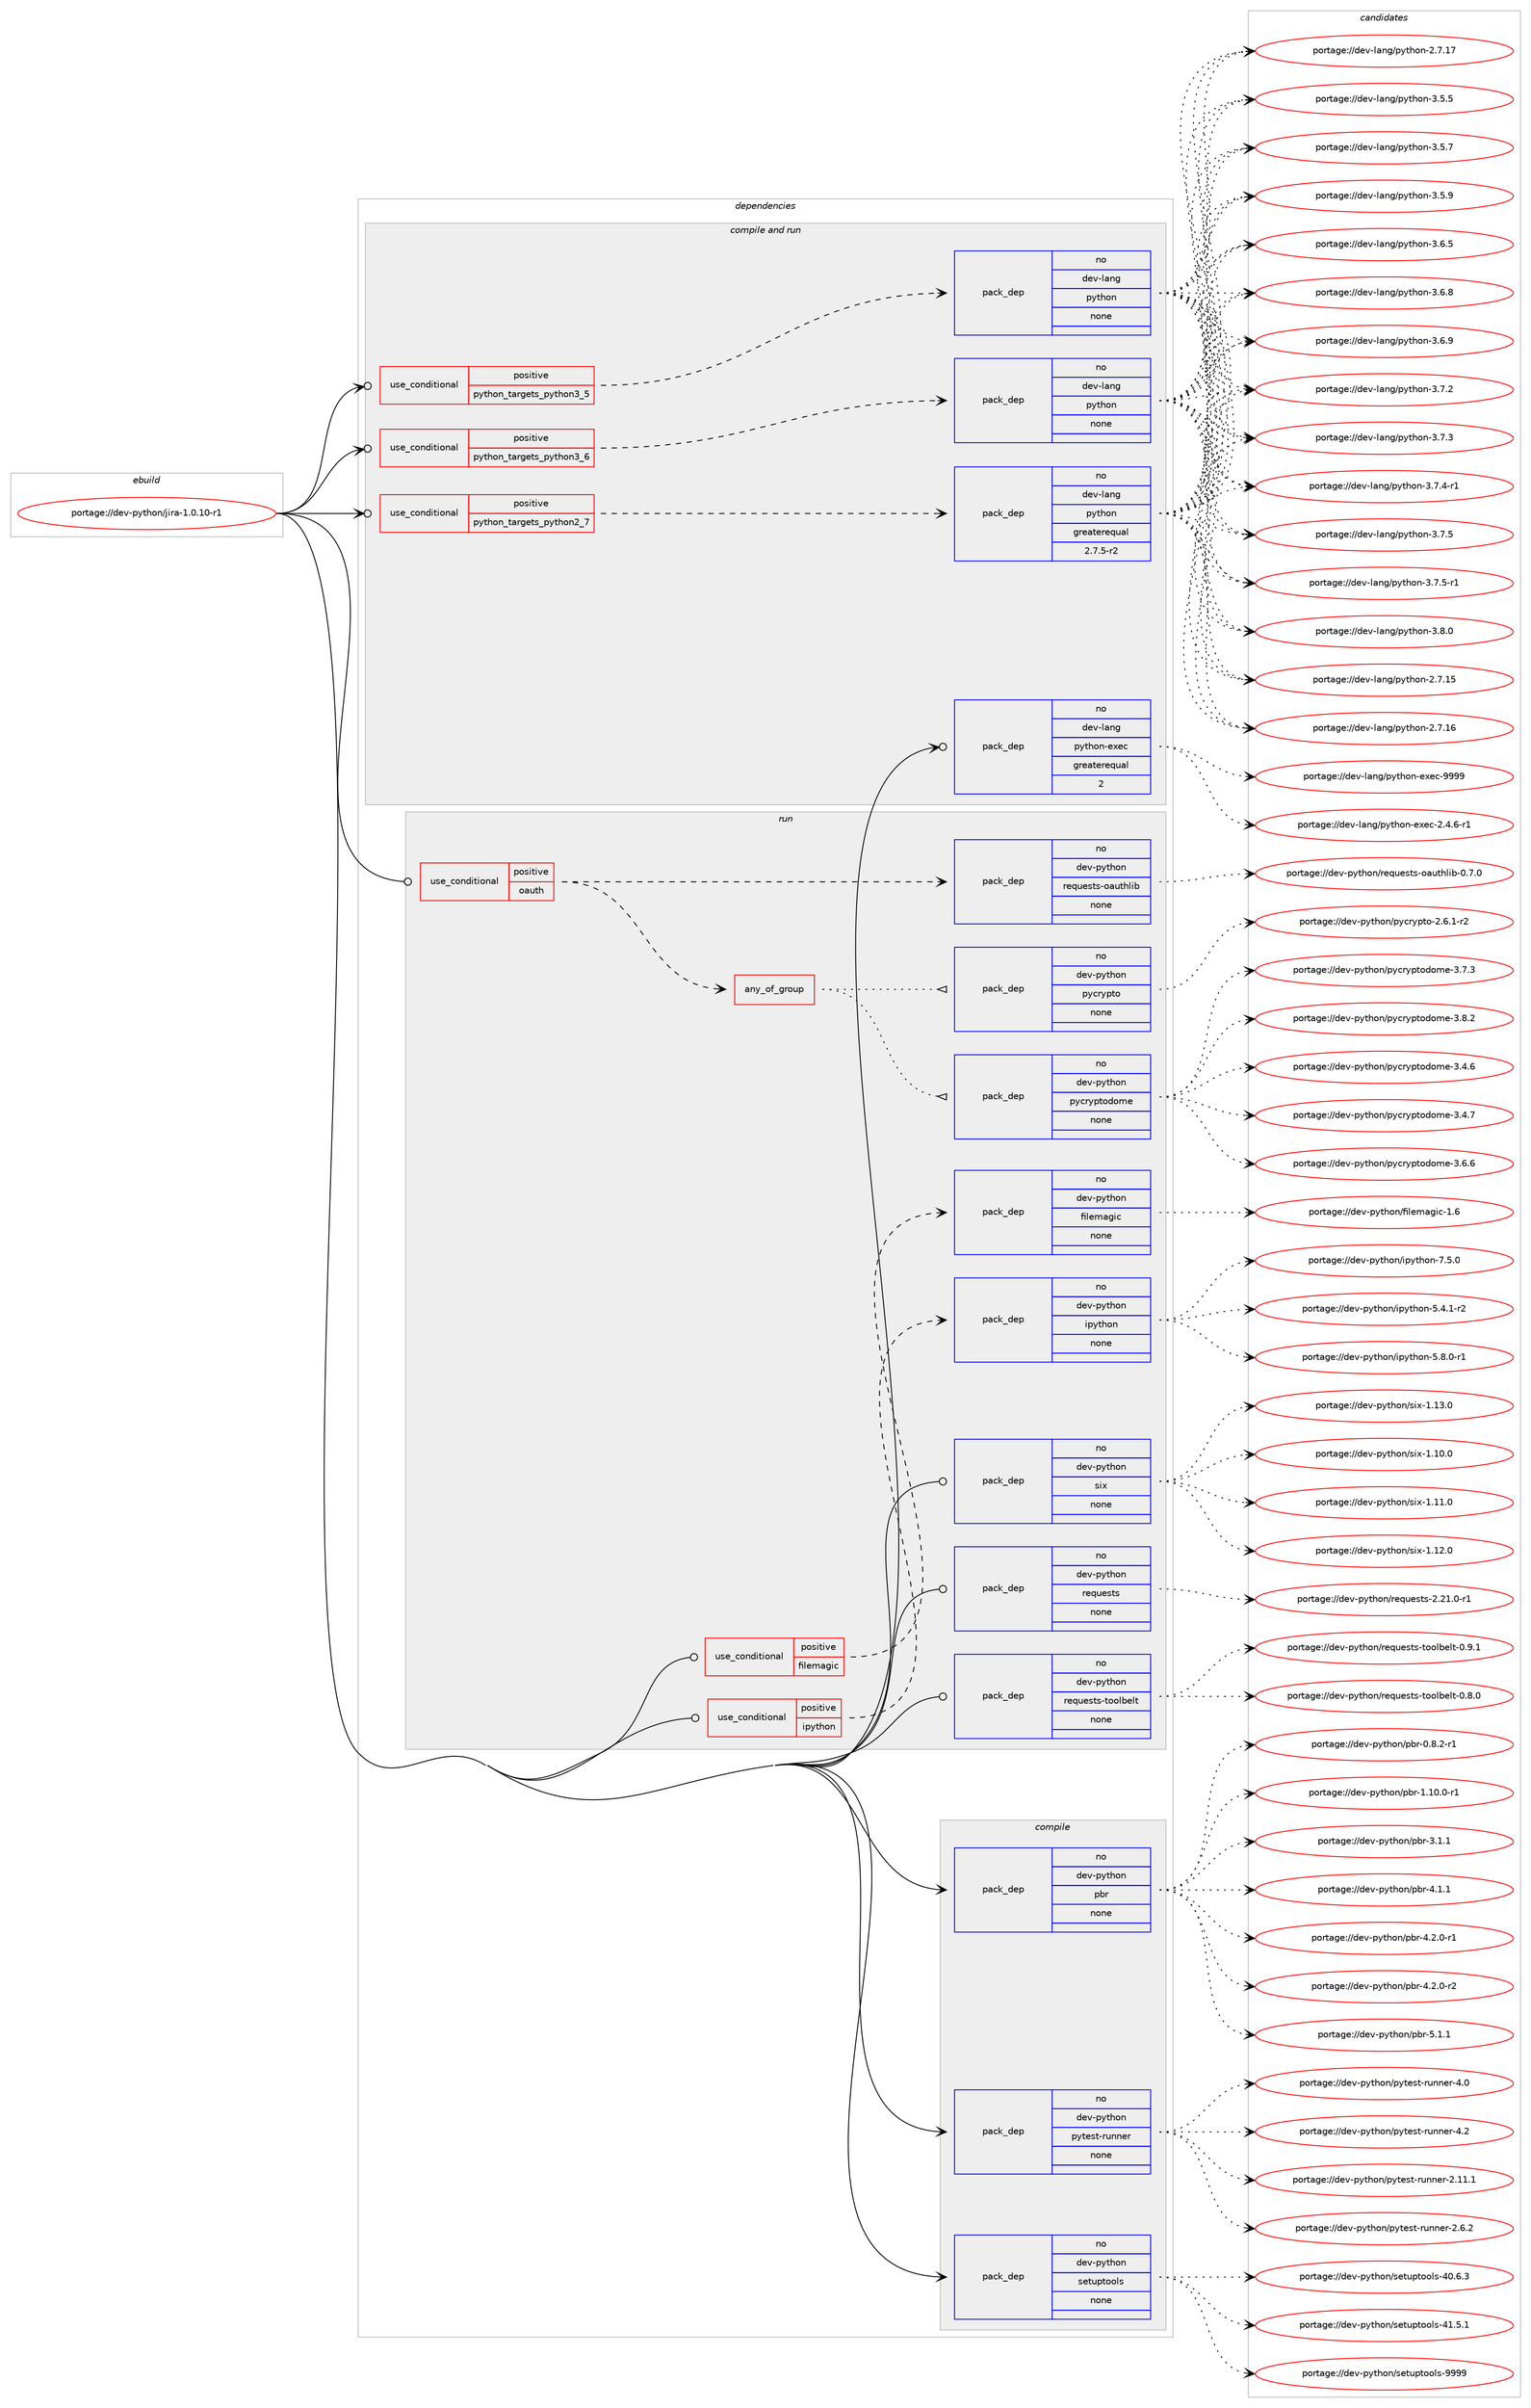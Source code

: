digraph prolog {

# *************
# Graph options
# *************

newrank=true;
concentrate=true;
compound=true;
graph [rankdir=LR,fontname=Helvetica,fontsize=10,ranksep=1.5];#, ranksep=2.5, nodesep=0.2];
edge  [arrowhead=vee];
node  [fontname=Helvetica,fontsize=10];

# **********
# The ebuild
# **********

subgraph cluster_leftcol {
color=gray;
rank=same;
label=<<i>ebuild</i>>;
id [label="portage://dev-python/jira-1.0.10-r1", color=red, width=4, href="../dev-python/jira-1.0.10-r1.svg"];
}

# ****************
# The dependencies
# ****************

subgraph cluster_midcol {
color=gray;
label=<<i>dependencies</i>>;
subgraph cluster_compile {
fillcolor="#eeeeee";
style=filled;
label=<<i>compile</i>>;
subgraph pack112007 {
dependency145983 [label=<<TABLE BORDER="0" CELLBORDER="1" CELLSPACING="0" CELLPADDING="4" WIDTH="220"><TR><TD ROWSPAN="6" CELLPADDING="30">pack_dep</TD></TR><TR><TD WIDTH="110">no</TD></TR><TR><TD>dev-python</TD></TR><TR><TD>pbr</TD></TR><TR><TD>none</TD></TR><TR><TD></TD></TR></TABLE>>, shape=none, color=blue];
}
id:e -> dependency145983:w [weight=20,style="solid",arrowhead="vee"];
subgraph pack112008 {
dependency145984 [label=<<TABLE BORDER="0" CELLBORDER="1" CELLSPACING="0" CELLPADDING="4" WIDTH="220"><TR><TD ROWSPAN="6" CELLPADDING="30">pack_dep</TD></TR><TR><TD WIDTH="110">no</TD></TR><TR><TD>dev-python</TD></TR><TR><TD>pytest-runner</TD></TR><TR><TD>none</TD></TR><TR><TD></TD></TR></TABLE>>, shape=none, color=blue];
}
id:e -> dependency145984:w [weight=20,style="solid",arrowhead="vee"];
subgraph pack112009 {
dependency145985 [label=<<TABLE BORDER="0" CELLBORDER="1" CELLSPACING="0" CELLPADDING="4" WIDTH="220"><TR><TD ROWSPAN="6" CELLPADDING="30">pack_dep</TD></TR><TR><TD WIDTH="110">no</TD></TR><TR><TD>dev-python</TD></TR><TR><TD>setuptools</TD></TR><TR><TD>none</TD></TR><TR><TD></TD></TR></TABLE>>, shape=none, color=blue];
}
id:e -> dependency145985:w [weight=20,style="solid",arrowhead="vee"];
}
subgraph cluster_compileandrun {
fillcolor="#eeeeee";
style=filled;
label=<<i>compile and run</i>>;
subgraph cond30654 {
dependency145986 [label=<<TABLE BORDER="0" CELLBORDER="1" CELLSPACING="0" CELLPADDING="4"><TR><TD ROWSPAN="3" CELLPADDING="10">use_conditional</TD></TR><TR><TD>positive</TD></TR><TR><TD>python_targets_python2_7</TD></TR></TABLE>>, shape=none, color=red];
subgraph pack112010 {
dependency145987 [label=<<TABLE BORDER="0" CELLBORDER="1" CELLSPACING="0" CELLPADDING="4" WIDTH="220"><TR><TD ROWSPAN="6" CELLPADDING="30">pack_dep</TD></TR><TR><TD WIDTH="110">no</TD></TR><TR><TD>dev-lang</TD></TR><TR><TD>python</TD></TR><TR><TD>greaterequal</TD></TR><TR><TD>2.7.5-r2</TD></TR></TABLE>>, shape=none, color=blue];
}
dependency145986:e -> dependency145987:w [weight=20,style="dashed",arrowhead="vee"];
}
id:e -> dependency145986:w [weight=20,style="solid",arrowhead="odotvee"];
subgraph cond30655 {
dependency145988 [label=<<TABLE BORDER="0" CELLBORDER="1" CELLSPACING="0" CELLPADDING="4"><TR><TD ROWSPAN="3" CELLPADDING="10">use_conditional</TD></TR><TR><TD>positive</TD></TR><TR><TD>python_targets_python3_5</TD></TR></TABLE>>, shape=none, color=red];
subgraph pack112011 {
dependency145989 [label=<<TABLE BORDER="0" CELLBORDER="1" CELLSPACING="0" CELLPADDING="4" WIDTH="220"><TR><TD ROWSPAN="6" CELLPADDING="30">pack_dep</TD></TR><TR><TD WIDTH="110">no</TD></TR><TR><TD>dev-lang</TD></TR><TR><TD>python</TD></TR><TR><TD>none</TD></TR><TR><TD></TD></TR></TABLE>>, shape=none, color=blue];
}
dependency145988:e -> dependency145989:w [weight=20,style="dashed",arrowhead="vee"];
}
id:e -> dependency145988:w [weight=20,style="solid",arrowhead="odotvee"];
subgraph cond30656 {
dependency145990 [label=<<TABLE BORDER="0" CELLBORDER="1" CELLSPACING="0" CELLPADDING="4"><TR><TD ROWSPAN="3" CELLPADDING="10">use_conditional</TD></TR><TR><TD>positive</TD></TR><TR><TD>python_targets_python3_6</TD></TR></TABLE>>, shape=none, color=red];
subgraph pack112012 {
dependency145991 [label=<<TABLE BORDER="0" CELLBORDER="1" CELLSPACING="0" CELLPADDING="4" WIDTH="220"><TR><TD ROWSPAN="6" CELLPADDING="30">pack_dep</TD></TR><TR><TD WIDTH="110">no</TD></TR><TR><TD>dev-lang</TD></TR><TR><TD>python</TD></TR><TR><TD>none</TD></TR><TR><TD></TD></TR></TABLE>>, shape=none, color=blue];
}
dependency145990:e -> dependency145991:w [weight=20,style="dashed",arrowhead="vee"];
}
id:e -> dependency145990:w [weight=20,style="solid",arrowhead="odotvee"];
subgraph pack112013 {
dependency145992 [label=<<TABLE BORDER="0" CELLBORDER="1" CELLSPACING="0" CELLPADDING="4" WIDTH="220"><TR><TD ROWSPAN="6" CELLPADDING="30">pack_dep</TD></TR><TR><TD WIDTH="110">no</TD></TR><TR><TD>dev-lang</TD></TR><TR><TD>python-exec</TD></TR><TR><TD>greaterequal</TD></TR><TR><TD>2</TD></TR></TABLE>>, shape=none, color=blue];
}
id:e -> dependency145992:w [weight=20,style="solid",arrowhead="odotvee"];
}
subgraph cluster_run {
fillcolor="#eeeeee";
style=filled;
label=<<i>run</i>>;
subgraph cond30657 {
dependency145993 [label=<<TABLE BORDER="0" CELLBORDER="1" CELLSPACING="0" CELLPADDING="4"><TR><TD ROWSPAN="3" CELLPADDING="10">use_conditional</TD></TR><TR><TD>positive</TD></TR><TR><TD>filemagic</TD></TR></TABLE>>, shape=none, color=red];
subgraph pack112014 {
dependency145994 [label=<<TABLE BORDER="0" CELLBORDER="1" CELLSPACING="0" CELLPADDING="4" WIDTH="220"><TR><TD ROWSPAN="6" CELLPADDING="30">pack_dep</TD></TR><TR><TD WIDTH="110">no</TD></TR><TR><TD>dev-python</TD></TR><TR><TD>filemagic</TD></TR><TR><TD>none</TD></TR><TR><TD></TD></TR></TABLE>>, shape=none, color=blue];
}
dependency145993:e -> dependency145994:w [weight=20,style="dashed",arrowhead="vee"];
}
id:e -> dependency145993:w [weight=20,style="solid",arrowhead="odot"];
subgraph cond30658 {
dependency145995 [label=<<TABLE BORDER="0" CELLBORDER="1" CELLSPACING="0" CELLPADDING="4"><TR><TD ROWSPAN="3" CELLPADDING="10">use_conditional</TD></TR><TR><TD>positive</TD></TR><TR><TD>ipython</TD></TR></TABLE>>, shape=none, color=red];
subgraph pack112015 {
dependency145996 [label=<<TABLE BORDER="0" CELLBORDER="1" CELLSPACING="0" CELLPADDING="4" WIDTH="220"><TR><TD ROWSPAN="6" CELLPADDING="30">pack_dep</TD></TR><TR><TD WIDTH="110">no</TD></TR><TR><TD>dev-python</TD></TR><TR><TD>ipython</TD></TR><TR><TD>none</TD></TR><TR><TD></TD></TR></TABLE>>, shape=none, color=blue];
}
dependency145995:e -> dependency145996:w [weight=20,style="dashed",arrowhead="vee"];
}
id:e -> dependency145995:w [weight=20,style="solid",arrowhead="odot"];
subgraph cond30659 {
dependency145997 [label=<<TABLE BORDER="0" CELLBORDER="1" CELLSPACING="0" CELLPADDING="4"><TR><TD ROWSPAN="3" CELLPADDING="10">use_conditional</TD></TR><TR><TD>positive</TD></TR><TR><TD>oauth</TD></TR></TABLE>>, shape=none, color=red];
subgraph any3253 {
dependency145998 [label=<<TABLE BORDER="0" CELLBORDER="1" CELLSPACING="0" CELLPADDING="4"><TR><TD CELLPADDING="10">any_of_group</TD></TR></TABLE>>, shape=none, color=red];subgraph pack112016 {
dependency145999 [label=<<TABLE BORDER="0" CELLBORDER="1" CELLSPACING="0" CELLPADDING="4" WIDTH="220"><TR><TD ROWSPAN="6" CELLPADDING="30">pack_dep</TD></TR><TR><TD WIDTH="110">no</TD></TR><TR><TD>dev-python</TD></TR><TR><TD>pycryptodome</TD></TR><TR><TD>none</TD></TR><TR><TD></TD></TR></TABLE>>, shape=none, color=blue];
}
dependency145998:e -> dependency145999:w [weight=20,style="dotted",arrowhead="oinv"];
subgraph pack112017 {
dependency146000 [label=<<TABLE BORDER="0" CELLBORDER="1" CELLSPACING="0" CELLPADDING="4" WIDTH="220"><TR><TD ROWSPAN="6" CELLPADDING="30">pack_dep</TD></TR><TR><TD WIDTH="110">no</TD></TR><TR><TD>dev-python</TD></TR><TR><TD>pycrypto</TD></TR><TR><TD>none</TD></TR><TR><TD></TD></TR></TABLE>>, shape=none, color=blue];
}
dependency145998:e -> dependency146000:w [weight=20,style="dotted",arrowhead="oinv"];
}
dependency145997:e -> dependency145998:w [weight=20,style="dashed",arrowhead="vee"];
subgraph pack112018 {
dependency146001 [label=<<TABLE BORDER="0" CELLBORDER="1" CELLSPACING="0" CELLPADDING="4" WIDTH="220"><TR><TD ROWSPAN="6" CELLPADDING="30">pack_dep</TD></TR><TR><TD WIDTH="110">no</TD></TR><TR><TD>dev-python</TD></TR><TR><TD>requests-oauthlib</TD></TR><TR><TD>none</TD></TR><TR><TD></TD></TR></TABLE>>, shape=none, color=blue];
}
dependency145997:e -> dependency146001:w [weight=20,style="dashed",arrowhead="vee"];
}
id:e -> dependency145997:w [weight=20,style="solid",arrowhead="odot"];
subgraph pack112019 {
dependency146002 [label=<<TABLE BORDER="0" CELLBORDER="1" CELLSPACING="0" CELLPADDING="4" WIDTH="220"><TR><TD ROWSPAN="6" CELLPADDING="30">pack_dep</TD></TR><TR><TD WIDTH="110">no</TD></TR><TR><TD>dev-python</TD></TR><TR><TD>requests</TD></TR><TR><TD>none</TD></TR><TR><TD></TD></TR></TABLE>>, shape=none, color=blue];
}
id:e -> dependency146002:w [weight=20,style="solid",arrowhead="odot"];
subgraph pack112020 {
dependency146003 [label=<<TABLE BORDER="0" CELLBORDER="1" CELLSPACING="0" CELLPADDING="4" WIDTH="220"><TR><TD ROWSPAN="6" CELLPADDING="30">pack_dep</TD></TR><TR><TD WIDTH="110">no</TD></TR><TR><TD>dev-python</TD></TR><TR><TD>requests-toolbelt</TD></TR><TR><TD>none</TD></TR><TR><TD></TD></TR></TABLE>>, shape=none, color=blue];
}
id:e -> dependency146003:w [weight=20,style="solid",arrowhead="odot"];
subgraph pack112021 {
dependency146004 [label=<<TABLE BORDER="0" CELLBORDER="1" CELLSPACING="0" CELLPADDING="4" WIDTH="220"><TR><TD ROWSPAN="6" CELLPADDING="30">pack_dep</TD></TR><TR><TD WIDTH="110">no</TD></TR><TR><TD>dev-python</TD></TR><TR><TD>six</TD></TR><TR><TD>none</TD></TR><TR><TD></TD></TR></TABLE>>, shape=none, color=blue];
}
id:e -> dependency146004:w [weight=20,style="solid",arrowhead="odot"];
}
}

# **************
# The candidates
# **************

subgraph cluster_choices {
rank=same;
color=gray;
label=<<i>candidates</i>>;

subgraph choice112007 {
color=black;
nodesep=1;
choiceportage1001011184511212111610411111047112981144548465646504511449 [label="portage://dev-python/pbr-0.8.2-r1", color=red, width=4,href="../dev-python/pbr-0.8.2-r1.svg"];
choiceportage100101118451121211161041111104711298114454946494846484511449 [label="portage://dev-python/pbr-1.10.0-r1", color=red, width=4,href="../dev-python/pbr-1.10.0-r1.svg"];
choiceportage100101118451121211161041111104711298114455146494649 [label="portage://dev-python/pbr-3.1.1", color=red, width=4,href="../dev-python/pbr-3.1.1.svg"];
choiceportage100101118451121211161041111104711298114455246494649 [label="portage://dev-python/pbr-4.1.1", color=red, width=4,href="../dev-python/pbr-4.1.1.svg"];
choiceportage1001011184511212111610411111047112981144552465046484511449 [label="portage://dev-python/pbr-4.2.0-r1", color=red, width=4,href="../dev-python/pbr-4.2.0-r1.svg"];
choiceportage1001011184511212111610411111047112981144552465046484511450 [label="portage://dev-python/pbr-4.2.0-r2", color=red, width=4,href="../dev-python/pbr-4.2.0-r2.svg"];
choiceportage100101118451121211161041111104711298114455346494649 [label="portage://dev-python/pbr-5.1.1", color=red, width=4,href="../dev-python/pbr-5.1.1.svg"];
dependency145983:e -> choiceportage1001011184511212111610411111047112981144548465646504511449:w [style=dotted,weight="100"];
dependency145983:e -> choiceportage100101118451121211161041111104711298114454946494846484511449:w [style=dotted,weight="100"];
dependency145983:e -> choiceportage100101118451121211161041111104711298114455146494649:w [style=dotted,weight="100"];
dependency145983:e -> choiceportage100101118451121211161041111104711298114455246494649:w [style=dotted,weight="100"];
dependency145983:e -> choiceportage1001011184511212111610411111047112981144552465046484511449:w [style=dotted,weight="100"];
dependency145983:e -> choiceportage1001011184511212111610411111047112981144552465046484511450:w [style=dotted,weight="100"];
dependency145983:e -> choiceportage100101118451121211161041111104711298114455346494649:w [style=dotted,weight="100"];
}
subgraph choice112008 {
color=black;
nodesep=1;
choiceportage10010111845112121116104111110471121211161011151164511411711011010111445504649494649 [label="portage://dev-python/pytest-runner-2.11.1", color=red, width=4,href="../dev-python/pytest-runner-2.11.1.svg"];
choiceportage100101118451121211161041111104711212111610111511645114117110110101114455046544650 [label="portage://dev-python/pytest-runner-2.6.2", color=red, width=4,href="../dev-python/pytest-runner-2.6.2.svg"];
choiceportage10010111845112121116104111110471121211161011151164511411711011010111445524648 [label="portage://dev-python/pytest-runner-4.0", color=red, width=4,href="../dev-python/pytest-runner-4.0.svg"];
choiceportage10010111845112121116104111110471121211161011151164511411711011010111445524650 [label="portage://dev-python/pytest-runner-4.2", color=red, width=4,href="../dev-python/pytest-runner-4.2.svg"];
dependency145984:e -> choiceportage10010111845112121116104111110471121211161011151164511411711011010111445504649494649:w [style=dotted,weight="100"];
dependency145984:e -> choiceportage100101118451121211161041111104711212111610111511645114117110110101114455046544650:w [style=dotted,weight="100"];
dependency145984:e -> choiceportage10010111845112121116104111110471121211161011151164511411711011010111445524648:w [style=dotted,weight="100"];
dependency145984:e -> choiceportage10010111845112121116104111110471121211161011151164511411711011010111445524650:w [style=dotted,weight="100"];
}
subgraph choice112009 {
color=black;
nodesep=1;
choiceportage100101118451121211161041111104711510111611711211611111110811545524846544651 [label="portage://dev-python/setuptools-40.6.3", color=red, width=4,href="../dev-python/setuptools-40.6.3.svg"];
choiceportage100101118451121211161041111104711510111611711211611111110811545524946534649 [label="portage://dev-python/setuptools-41.5.1", color=red, width=4,href="../dev-python/setuptools-41.5.1.svg"];
choiceportage10010111845112121116104111110471151011161171121161111111081154557575757 [label="portage://dev-python/setuptools-9999", color=red, width=4,href="../dev-python/setuptools-9999.svg"];
dependency145985:e -> choiceportage100101118451121211161041111104711510111611711211611111110811545524846544651:w [style=dotted,weight="100"];
dependency145985:e -> choiceportage100101118451121211161041111104711510111611711211611111110811545524946534649:w [style=dotted,weight="100"];
dependency145985:e -> choiceportage10010111845112121116104111110471151011161171121161111111081154557575757:w [style=dotted,weight="100"];
}
subgraph choice112010 {
color=black;
nodesep=1;
choiceportage10010111845108971101034711212111610411111045504655464953 [label="portage://dev-lang/python-2.7.15", color=red, width=4,href="../dev-lang/python-2.7.15.svg"];
choiceportage10010111845108971101034711212111610411111045504655464954 [label="portage://dev-lang/python-2.7.16", color=red, width=4,href="../dev-lang/python-2.7.16.svg"];
choiceportage10010111845108971101034711212111610411111045504655464955 [label="portage://dev-lang/python-2.7.17", color=red, width=4,href="../dev-lang/python-2.7.17.svg"];
choiceportage100101118451089711010347112121116104111110455146534653 [label="portage://dev-lang/python-3.5.5", color=red, width=4,href="../dev-lang/python-3.5.5.svg"];
choiceportage100101118451089711010347112121116104111110455146534655 [label="portage://dev-lang/python-3.5.7", color=red, width=4,href="../dev-lang/python-3.5.7.svg"];
choiceportage100101118451089711010347112121116104111110455146534657 [label="portage://dev-lang/python-3.5.9", color=red, width=4,href="../dev-lang/python-3.5.9.svg"];
choiceportage100101118451089711010347112121116104111110455146544653 [label="portage://dev-lang/python-3.6.5", color=red, width=4,href="../dev-lang/python-3.6.5.svg"];
choiceportage100101118451089711010347112121116104111110455146544656 [label="portage://dev-lang/python-3.6.8", color=red, width=4,href="../dev-lang/python-3.6.8.svg"];
choiceportage100101118451089711010347112121116104111110455146544657 [label="portage://dev-lang/python-3.6.9", color=red, width=4,href="../dev-lang/python-3.6.9.svg"];
choiceportage100101118451089711010347112121116104111110455146554650 [label="portage://dev-lang/python-3.7.2", color=red, width=4,href="../dev-lang/python-3.7.2.svg"];
choiceportage100101118451089711010347112121116104111110455146554651 [label="portage://dev-lang/python-3.7.3", color=red, width=4,href="../dev-lang/python-3.7.3.svg"];
choiceportage1001011184510897110103471121211161041111104551465546524511449 [label="portage://dev-lang/python-3.7.4-r1", color=red, width=4,href="../dev-lang/python-3.7.4-r1.svg"];
choiceportage100101118451089711010347112121116104111110455146554653 [label="portage://dev-lang/python-3.7.5", color=red, width=4,href="../dev-lang/python-3.7.5.svg"];
choiceportage1001011184510897110103471121211161041111104551465546534511449 [label="portage://dev-lang/python-3.7.5-r1", color=red, width=4,href="../dev-lang/python-3.7.5-r1.svg"];
choiceportage100101118451089711010347112121116104111110455146564648 [label="portage://dev-lang/python-3.8.0", color=red, width=4,href="../dev-lang/python-3.8.0.svg"];
dependency145987:e -> choiceportage10010111845108971101034711212111610411111045504655464953:w [style=dotted,weight="100"];
dependency145987:e -> choiceportage10010111845108971101034711212111610411111045504655464954:w [style=dotted,weight="100"];
dependency145987:e -> choiceportage10010111845108971101034711212111610411111045504655464955:w [style=dotted,weight="100"];
dependency145987:e -> choiceportage100101118451089711010347112121116104111110455146534653:w [style=dotted,weight="100"];
dependency145987:e -> choiceportage100101118451089711010347112121116104111110455146534655:w [style=dotted,weight="100"];
dependency145987:e -> choiceportage100101118451089711010347112121116104111110455146534657:w [style=dotted,weight="100"];
dependency145987:e -> choiceportage100101118451089711010347112121116104111110455146544653:w [style=dotted,weight="100"];
dependency145987:e -> choiceportage100101118451089711010347112121116104111110455146544656:w [style=dotted,weight="100"];
dependency145987:e -> choiceportage100101118451089711010347112121116104111110455146544657:w [style=dotted,weight="100"];
dependency145987:e -> choiceportage100101118451089711010347112121116104111110455146554650:w [style=dotted,weight="100"];
dependency145987:e -> choiceportage100101118451089711010347112121116104111110455146554651:w [style=dotted,weight="100"];
dependency145987:e -> choiceportage1001011184510897110103471121211161041111104551465546524511449:w [style=dotted,weight="100"];
dependency145987:e -> choiceportage100101118451089711010347112121116104111110455146554653:w [style=dotted,weight="100"];
dependency145987:e -> choiceportage1001011184510897110103471121211161041111104551465546534511449:w [style=dotted,weight="100"];
dependency145987:e -> choiceportage100101118451089711010347112121116104111110455146564648:w [style=dotted,weight="100"];
}
subgraph choice112011 {
color=black;
nodesep=1;
choiceportage10010111845108971101034711212111610411111045504655464953 [label="portage://dev-lang/python-2.7.15", color=red, width=4,href="../dev-lang/python-2.7.15.svg"];
choiceportage10010111845108971101034711212111610411111045504655464954 [label="portage://dev-lang/python-2.7.16", color=red, width=4,href="../dev-lang/python-2.7.16.svg"];
choiceportage10010111845108971101034711212111610411111045504655464955 [label="portage://dev-lang/python-2.7.17", color=red, width=4,href="../dev-lang/python-2.7.17.svg"];
choiceportage100101118451089711010347112121116104111110455146534653 [label="portage://dev-lang/python-3.5.5", color=red, width=4,href="../dev-lang/python-3.5.5.svg"];
choiceportage100101118451089711010347112121116104111110455146534655 [label="portage://dev-lang/python-3.5.7", color=red, width=4,href="../dev-lang/python-3.5.7.svg"];
choiceportage100101118451089711010347112121116104111110455146534657 [label="portage://dev-lang/python-3.5.9", color=red, width=4,href="../dev-lang/python-3.5.9.svg"];
choiceportage100101118451089711010347112121116104111110455146544653 [label="portage://dev-lang/python-3.6.5", color=red, width=4,href="../dev-lang/python-3.6.5.svg"];
choiceportage100101118451089711010347112121116104111110455146544656 [label="portage://dev-lang/python-3.6.8", color=red, width=4,href="../dev-lang/python-3.6.8.svg"];
choiceportage100101118451089711010347112121116104111110455146544657 [label="portage://dev-lang/python-3.6.9", color=red, width=4,href="../dev-lang/python-3.6.9.svg"];
choiceportage100101118451089711010347112121116104111110455146554650 [label="portage://dev-lang/python-3.7.2", color=red, width=4,href="../dev-lang/python-3.7.2.svg"];
choiceportage100101118451089711010347112121116104111110455146554651 [label="portage://dev-lang/python-3.7.3", color=red, width=4,href="../dev-lang/python-3.7.3.svg"];
choiceportage1001011184510897110103471121211161041111104551465546524511449 [label="portage://dev-lang/python-3.7.4-r1", color=red, width=4,href="../dev-lang/python-3.7.4-r1.svg"];
choiceportage100101118451089711010347112121116104111110455146554653 [label="portage://dev-lang/python-3.7.5", color=red, width=4,href="../dev-lang/python-3.7.5.svg"];
choiceportage1001011184510897110103471121211161041111104551465546534511449 [label="portage://dev-lang/python-3.7.5-r1", color=red, width=4,href="../dev-lang/python-3.7.5-r1.svg"];
choiceportage100101118451089711010347112121116104111110455146564648 [label="portage://dev-lang/python-3.8.0", color=red, width=4,href="../dev-lang/python-3.8.0.svg"];
dependency145989:e -> choiceportage10010111845108971101034711212111610411111045504655464953:w [style=dotted,weight="100"];
dependency145989:e -> choiceportage10010111845108971101034711212111610411111045504655464954:w [style=dotted,weight="100"];
dependency145989:e -> choiceportage10010111845108971101034711212111610411111045504655464955:w [style=dotted,weight="100"];
dependency145989:e -> choiceportage100101118451089711010347112121116104111110455146534653:w [style=dotted,weight="100"];
dependency145989:e -> choiceportage100101118451089711010347112121116104111110455146534655:w [style=dotted,weight="100"];
dependency145989:e -> choiceportage100101118451089711010347112121116104111110455146534657:w [style=dotted,weight="100"];
dependency145989:e -> choiceportage100101118451089711010347112121116104111110455146544653:w [style=dotted,weight="100"];
dependency145989:e -> choiceportage100101118451089711010347112121116104111110455146544656:w [style=dotted,weight="100"];
dependency145989:e -> choiceportage100101118451089711010347112121116104111110455146544657:w [style=dotted,weight="100"];
dependency145989:e -> choiceportage100101118451089711010347112121116104111110455146554650:w [style=dotted,weight="100"];
dependency145989:e -> choiceportage100101118451089711010347112121116104111110455146554651:w [style=dotted,weight="100"];
dependency145989:e -> choiceportage1001011184510897110103471121211161041111104551465546524511449:w [style=dotted,weight="100"];
dependency145989:e -> choiceportage100101118451089711010347112121116104111110455146554653:w [style=dotted,weight="100"];
dependency145989:e -> choiceportage1001011184510897110103471121211161041111104551465546534511449:w [style=dotted,weight="100"];
dependency145989:e -> choiceportage100101118451089711010347112121116104111110455146564648:w [style=dotted,weight="100"];
}
subgraph choice112012 {
color=black;
nodesep=1;
choiceportage10010111845108971101034711212111610411111045504655464953 [label="portage://dev-lang/python-2.7.15", color=red, width=4,href="../dev-lang/python-2.7.15.svg"];
choiceportage10010111845108971101034711212111610411111045504655464954 [label="portage://dev-lang/python-2.7.16", color=red, width=4,href="../dev-lang/python-2.7.16.svg"];
choiceportage10010111845108971101034711212111610411111045504655464955 [label="portage://dev-lang/python-2.7.17", color=red, width=4,href="../dev-lang/python-2.7.17.svg"];
choiceportage100101118451089711010347112121116104111110455146534653 [label="portage://dev-lang/python-3.5.5", color=red, width=4,href="../dev-lang/python-3.5.5.svg"];
choiceportage100101118451089711010347112121116104111110455146534655 [label="portage://dev-lang/python-3.5.7", color=red, width=4,href="../dev-lang/python-3.5.7.svg"];
choiceportage100101118451089711010347112121116104111110455146534657 [label="portage://dev-lang/python-3.5.9", color=red, width=4,href="../dev-lang/python-3.5.9.svg"];
choiceportage100101118451089711010347112121116104111110455146544653 [label="portage://dev-lang/python-3.6.5", color=red, width=4,href="../dev-lang/python-3.6.5.svg"];
choiceportage100101118451089711010347112121116104111110455146544656 [label="portage://dev-lang/python-3.6.8", color=red, width=4,href="../dev-lang/python-3.6.8.svg"];
choiceportage100101118451089711010347112121116104111110455146544657 [label="portage://dev-lang/python-3.6.9", color=red, width=4,href="../dev-lang/python-3.6.9.svg"];
choiceportage100101118451089711010347112121116104111110455146554650 [label="portage://dev-lang/python-3.7.2", color=red, width=4,href="../dev-lang/python-3.7.2.svg"];
choiceportage100101118451089711010347112121116104111110455146554651 [label="portage://dev-lang/python-3.7.3", color=red, width=4,href="../dev-lang/python-3.7.3.svg"];
choiceportage1001011184510897110103471121211161041111104551465546524511449 [label="portage://dev-lang/python-3.7.4-r1", color=red, width=4,href="../dev-lang/python-3.7.4-r1.svg"];
choiceportage100101118451089711010347112121116104111110455146554653 [label="portage://dev-lang/python-3.7.5", color=red, width=4,href="../dev-lang/python-3.7.5.svg"];
choiceportage1001011184510897110103471121211161041111104551465546534511449 [label="portage://dev-lang/python-3.7.5-r1", color=red, width=4,href="../dev-lang/python-3.7.5-r1.svg"];
choiceportage100101118451089711010347112121116104111110455146564648 [label="portage://dev-lang/python-3.8.0", color=red, width=4,href="../dev-lang/python-3.8.0.svg"];
dependency145991:e -> choiceportage10010111845108971101034711212111610411111045504655464953:w [style=dotted,weight="100"];
dependency145991:e -> choiceportage10010111845108971101034711212111610411111045504655464954:w [style=dotted,weight="100"];
dependency145991:e -> choiceportage10010111845108971101034711212111610411111045504655464955:w [style=dotted,weight="100"];
dependency145991:e -> choiceportage100101118451089711010347112121116104111110455146534653:w [style=dotted,weight="100"];
dependency145991:e -> choiceportage100101118451089711010347112121116104111110455146534655:w [style=dotted,weight="100"];
dependency145991:e -> choiceportage100101118451089711010347112121116104111110455146534657:w [style=dotted,weight="100"];
dependency145991:e -> choiceportage100101118451089711010347112121116104111110455146544653:w [style=dotted,weight="100"];
dependency145991:e -> choiceportage100101118451089711010347112121116104111110455146544656:w [style=dotted,weight="100"];
dependency145991:e -> choiceportage100101118451089711010347112121116104111110455146544657:w [style=dotted,weight="100"];
dependency145991:e -> choiceportage100101118451089711010347112121116104111110455146554650:w [style=dotted,weight="100"];
dependency145991:e -> choiceportage100101118451089711010347112121116104111110455146554651:w [style=dotted,weight="100"];
dependency145991:e -> choiceportage1001011184510897110103471121211161041111104551465546524511449:w [style=dotted,weight="100"];
dependency145991:e -> choiceportage100101118451089711010347112121116104111110455146554653:w [style=dotted,weight="100"];
dependency145991:e -> choiceportage1001011184510897110103471121211161041111104551465546534511449:w [style=dotted,weight="100"];
dependency145991:e -> choiceportage100101118451089711010347112121116104111110455146564648:w [style=dotted,weight="100"];
}
subgraph choice112013 {
color=black;
nodesep=1;
choiceportage10010111845108971101034711212111610411111045101120101994550465246544511449 [label="portage://dev-lang/python-exec-2.4.6-r1", color=red, width=4,href="../dev-lang/python-exec-2.4.6-r1.svg"];
choiceportage10010111845108971101034711212111610411111045101120101994557575757 [label="portage://dev-lang/python-exec-9999", color=red, width=4,href="../dev-lang/python-exec-9999.svg"];
dependency145992:e -> choiceportage10010111845108971101034711212111610411111045101120101994550465246544511449:w [style=dotted,weight="100"];
dependency145992:e -> choiceportage10010111845108971101034711212111610411111045101120101994557575757:w [style=dotted,weight="100"];
}
subgraph choice112014 {
color=black;
nodesep=1;
choiceportage1001011184511212111610411111047102105108101109971031059945494654 [label="portage://dev-python/filemagic-1.6", color=red, width=4,href="../dev-python/filemagic-1.6.svg"];
dependency145994:e -> choiceportage1001011184511212111610411111047102105108101109971031059945494654:w [style=dotted,weight="100"];
}
subgraph choice112015 {
color=black;
nodesep=1;
choiceportage10010111845112121116104111110471051121211161041111104553465246494511450 [label="portage://dev-python/ipython-5.4.1-r2", color=red, width=4,href="../dev-python/ipython-5.4.1-r2.svg"];
choiceportage10010111845112121116104111110471051121211161041111104553465646484511449 [label="portage://dev-python/ipython-5.8.0-r1", color=red, width=4,href="../dev-python/ipython-5.8.0-r1.svg"];
choiceportage1001011184511212111610411111047105112121116104111110455546534648 [label="portage://dev-python/ipython-7.5.0", color=red, width=4,href="../dev-python/ipython-7.5.0.svg"];
dependency145996:e -> choiceportage10010111845112121116104111110471051121211161041111104553465246494511450:w [style=dotted,weight="100"];
dependency145996:e -> choiceportage10010111845112121116104111110471051121211161041111104553465646484511449:w [style=dotted,weight="100"];
dependency145996:e -> choiceportage1001011184511212111610411111047105112121116104111110455546534648:w [style=dotted,weight="100"];
}
subgraph choice112016 {
color=black;
nodesep=1;
choiceportage100101118451121211161041111104711212199114121112116111100111109101455146524654 [label="portage://dev-python/pycryptodome-3.4.6", color=red, width=4,href="../dev-python/pycryptodome-3.4.6.svg"];
choiceportage100101118451121211161041111104711212199114121112116111100111109101455146524655 [label="portage://dev-python/pycryptodome-3.4.7", color=red, width=4,href="../dev-python/pycryptodome-3.4.7.svg"];
choiceportage100101118451121211161041111104711212199114121112116111100111109101455146544654 [label="portage://dev-python/pycryptodome-3.6.6", color=red, width=4,href="../dev-python/pycryptodome-3.6.6.svg"];
choiceportage100101118451121211161041111104711212199114121112116111100111109101455146554651 [label="portage://dev-python/pycryptodome-3.7.3", color=red, width=4,href="../dev-python/pycryptodome-3.7.3.svg"];
choiceportage100101118451121211161041111104711212199114121112116111100111109101455146564650 [label="portage://dev-python/pycryptodome-3.8.2", color=red, width=4,href="../dev-python/pycryptodome-3.8.2.svg"];
dependency145999:e -> choiceportage100101118451121211161041111104711212199114121112116111100111109101455146524654:w [style=dotted,weight="100"];
dependency145999:e -> choiceportage100101118451121211161041111104711212199114121112116111100111109101455146524655:w [style=dotted,weight="100"];
dependency145999:e -> choiceportage100101118451121211161041111104711212199114121112116111100111109101455146544654:w [style=dotted,weight="100"];
dependency145999:e -> choiceportage100101118451121211161041111104711212199114121112116111100111109101455146554651:w [style=dotted,weight="100"];
dependency145999:e -> choiceportage100101118451121211161041111104711212199114121112116111100111109101455146564650:w [style=dotted,weight="100"];
}
subgraph choice112017 {
color=black;
nodesep=1;
choiceportage1001011184511212111610411111047112121991141211121161114550465446494511450 [label="portage://dev-python/pycrypto-2.6.1-r2", color=red, width=4,href="../dev-python/pycrypto-2.6.1-r2.svg"];
dependency146000:e -> choiceportage1001011184511212111610411111047112121991141211121161114550465446494511450:w [style=dotted,weight="100"];
}
subgraph choice112018 {
color=black;
nodesep=1;
choiceportage1001011184511212111610411111047114101113117101115116115451119711711610410810598454846554648 [label="portage://dev-python/requests-oauthlib-0.7.0", color=red, width=4,href="../dev-python/requests-oauthlib-0.7.0.svg"];
dependency146001:e -> choiceportage1001011184511212111610411111047114101113117101115116115451119711711610410810598454846554648:w [style=dotted,weight="100"];
}
subgraph choice112019 {
color=black;
nodesep=1;
choiceportage1001011184511212111610411111047114101113117101115116115455046504946484511449 [label="portage://dev-python/requests-2.21.0-r1", color=red, width=4,href="../dev-python/requests-2.21.0-r1.svg"];
dependency146002:e -> choiceportage1001011184511212111610411111047114101113117101115116115455046504946484511449:w [style=dotted,weight="100"];
}
subgraph choice112020 {
color=black;
nodesep=1;
choiceportage10010111845112121116104111110471141011131171011151161154511611111110898101108116454846564648 [label="portage://dev-python/requests-toolbelt-0.8.0", color=red, width=4,href="../dev-python/requests-toolbelt-0.8.0.svg"];
choiceportage10010111845112121116104111110471141011131171011151161154511611111110898101108116454846574649 [label="portage://dev-python/requests-toolbelt-0.9.1", color=red, width=4,href="../dev-python/requests-toolbelt-0.9.1.svg"];
dependency146003:e -> choiceportage10010111845112121116104111110471141011131171011151161154511611111110898101108116454846564648:w [style=dotted,weight="100"];
dependency146003:e -> choiceportage10010111845112121116104111110471141011131171011151161154511611111110898101108116454846574649:w [style=dotted,weight="100"];
}
subgraph choice112021 {
color=black;
nodesep=1;
choiceportage100101118451121211161041111104711510512045494649484648 [label="portage://dev-python/six-1.10.0", color=red, width=4,href="../dev-python/six-1.10.0.svg"];
choiceportage100101118451121211161041111104711510512045494649494648 [label="portage://dev-python/six-1.11.0", color=red, width=4,href="../dev-python/six-1.11.0.svg"];
choiceportage100101118451121211161041111104711510512045494649504648 [label="portage://dev-python/six-1.12.0", color=red, width=4,href="../dev-python/six-1.12.0.svg"];
choiceportage100101118451121211161041111104711510512045494649514648 [label="portage://dev-python/six-1.13.0", color=red, width=4,href="../dev-python/six-1.13.0.svg"];
dependency146004:e -> choiceportage100101118451121211161041111104711510512045494649484648:w [style=dotted,weight="100"];
dependency146004:e -> choiceportage100101118451121211161041111104711510512045494649494648:w [style=dotted,weight="100"];
dependency146004:e -> choiceportage100101118451121211161041111104711510512045494649504648:w [style=dotted,weight="100"];
dependency146004:e -> choiceportage100101118451121211161041111104711510512045494649514648:w [style=dotted,weight="100"];
}
}

}

